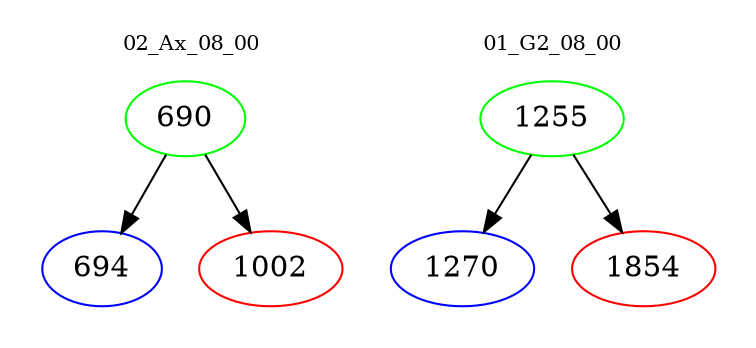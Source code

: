 digraph{
subgraph cluster_0 {
color = white
label = "02_Ax_08_00";
fontsize=10;
T0_690 [label="690", color="green"]
T0_690 -> T0_694 [color="black"]
T0_694 [label="694", color="blue"]
T0_690 -> T0_1002 [color="black"]
T0_1002 [label="1002", color="red"]
}
subgraph cluster_1 {
color = white
label = "01_G2_08_00";
fontsize=10;
T1_1255 [label="1255", color="green"]
T1_1255 -> T1_1270 [color="black"]
T1_1270 [label="1270", color="blue"]
T1_1255 -> T1_1854 [color="black"]
T1_1854 [label="1854", color="red"]
}
}
